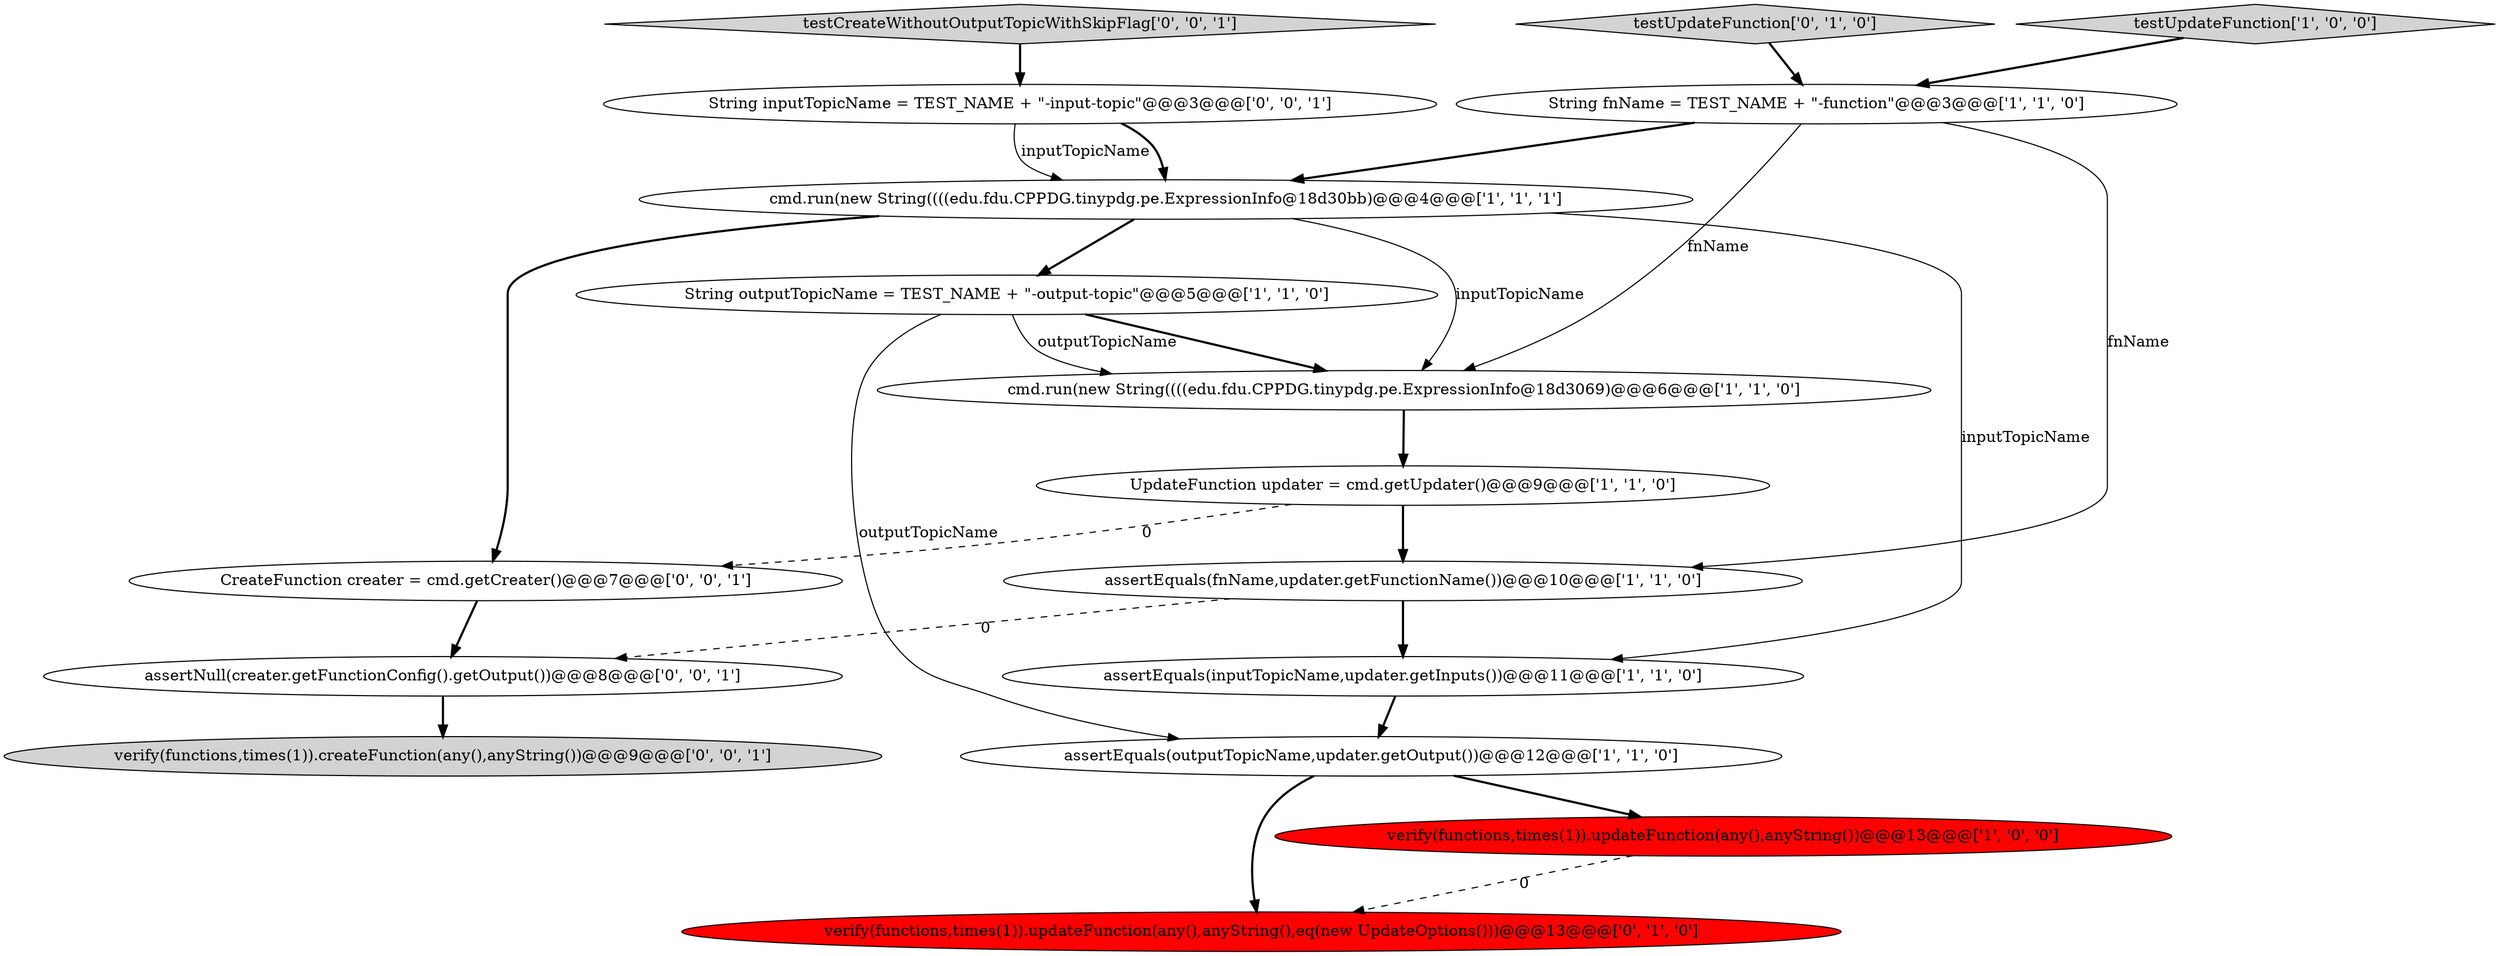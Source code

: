digraph {
0 [style = filled, label = "String outputTopicName = TEST_NAME + \"-output-topic\"@@@5@@@['1', '1', '0']", fillcolor = white, shape = ellipse image = "AAA0AAABBB1BBB"];
4 [style = filled, label = "assertEquals(inputTopicName,updater.getInputs())@@@11@@@['1', '1', '0']", fillcolor = white, shape = ellipse image = "AAA0AAABBB1BBB"];
7 [style = filled, label = "assertEquals(outputTopicName,updater.getOutput())@@@12@@@['1', '1', '0']", fillcolor = white, shape = ellipse image = "AAA0AAABBB1BBB"];
8 [style = filled, label = "cmd.run(new String((((edu.fdu.CPPDG.tinypdg.pe.ExpressionInfo@18d30bb)@@@4@@@['1', '1', '1']", fillcolor = white, shape = ellipse image = "AAA0AAABBB1BBB"];
1 [style = filled, label = "verify(functions,times(1)).updateFunction(any(),anyString())@@@13@@@['1', '0', '0']", fillcolor = red, shape = ellipse image = "AAA1AAABBB1BBB"];
2 [style = filled, label = "assertEquals(fnName,updater.getFunctionName())@@@10@@@['1', '1', '0']", fillcolor = white, shape = ellipse image = "AAA0AAABBB1BBB"];
5 [style = filled, label = "testUpdateFunction['1', '0', '0']", fillcolor = lightgray, shape = diamond image = "AAA0AAABBB1BBB"];
10 [style = filled, label = "verify(functions,times(1)).updateFunction(any(),anyString(),eq(new UpdateOptions()))@@@13@@@['0', '1', '0']", fillcolor = red, shape = ellipse image = "AAA1AAABBB2BBB"];
6 [style = filled, label = "UpdateFunction updater = cmd.getUpdater()@@@9@@@['1', '1', '0']", fillcolor = white, shape = ellipse image = "AAA0AAABBB1BBB"];
12 [style = filled, label = "testCreateWithoutOutputTopicWithSkipFlag['0', '0', '1']", fillcolor = lightgray, shape = diamond image = "AAA0AAABBB3BBB"];
13 [style = filled, label = "CreateFunction creater = cmd.getCreater()@@@7@@@['0', '0', '1']", fillcolor = white, shape = ellipse image = "AAA0AAABBB3BBB"];
14 [style = filled, label = "verify(functions,times(1)).createFunction(any(),anyString())@@@9@@@['0', '0', '1']", fillcolor = lightgray, shape = ellipse image = "AAA0AAABBB3BBB"];
15 [style = filled, label = "String inputTopicName = TEST_NAME + \"-input-topic\"@@@3@@@['0', '0', '1']", fillcolor = white, shape = ellipse image = "AAA0AAABBB3BBB"];
3 [style = filled, label = "cmd.run(new String((((edu.fdu.CPPDG.tinypdg.pe.ExpressionInfo@18d3069)@@@6@@@['1', '1', '0']", fillcolor = white, shape = ellipse image = "AAA0AAABBB1BBB"];
16 [style = filled, label = "assertNull(creater.getFunctionConfig().getOutput())@@@8@@@['0', '0', '1']", fillcolor = white, shape = ellipse image = "AAA0AAABBB3BBB"];
9 [style = filled, label = "String fnName = TEST_NAME + \"-function\"@@@3@@@['1', '1', '0']", fillcolor = white, shape = ellipse image = "AAA0AAABBB1BBB"];
11 [style = filled, label = "testUpdateFunction['0', '1', '0']", fillcolor = lightgray, shape = diamond image = "AAA0AAABBB2BBB"];
0->3 [style = bold, label=""];
7->1 [style = bold, label=""];
9->3 [style = solid, label="fnName"];
5->9 [style = bold, label=""];
7->10 [style = bold, label=""];
0->3 [style = solid, label="outputTopicName"];
12->15 [style = bold, label=""];
9->2 [style = solid, label="fnName"];
3->6 [style = bold, label=""];
1->10 [style = dashed, label="0"];
9->8 [style = bold, label=""];
11->9 [style = bold, label=""];
2->4 [style = bold, label=""];
13->16 [style = bold, label=""];
15->8 [style = solid, label="inputTopicName"];
4->7 [style = bold, label=""];
6->2 [style = bold, label=""];
8->0 [style = bold, label=""];
8->3 [style = solid, label="inputTopicName"];
8->4 [style = solid, label="inputTopicName"];
0->7 [style = solid, label="outputTopicName"];
6->13 [style = dashed, label="0"];
2->16 [style = dashed, label="0"];
16->14 [style = bold, label=""];
15->8 [style = bold, label=""];
8->13 [style = bold, label=""];
}
